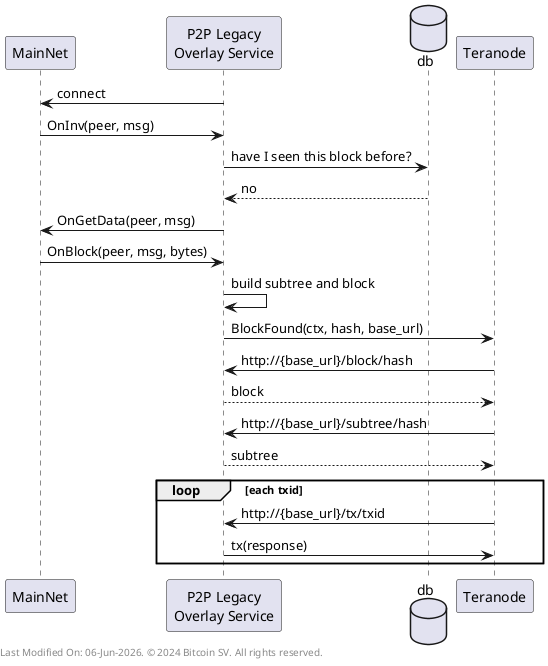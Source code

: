 @startuml overview


participant MainNet as mainnet
participant "P2P Legacy\nOverlay Service" as legacy
database db
participant "Teranode" as teranode

legacy -> mainnet: connect

mainnet -> legacy : OnInv(peer, msg)

legacy -> db: have I seen this block before?
return no

legacy -> mainnet: OnGetData(peer, msg)


mainnet -> legacy : OnBlock(peer, msg, bytes)

legacy -> legacy: build subtree and block

legacy -> teranode: BlockFound(ctx, hash, base_url)

teranode -> legacy: http://{base_url}/block/hash

legacy --> teranode: block

teranode -> legacy: http://{base_url}/subtree/hash

legacy --> teranode: subtree


loop each txid
    teranode -> legacy: http://{base_url}/tx/txid
    legacy -> teranode: tx(response)
end

left footer "Last Modified On: %date("dd-MMM-yyyy"). © 2024 Bitcoin SV. All rights reserved."

@enduml
